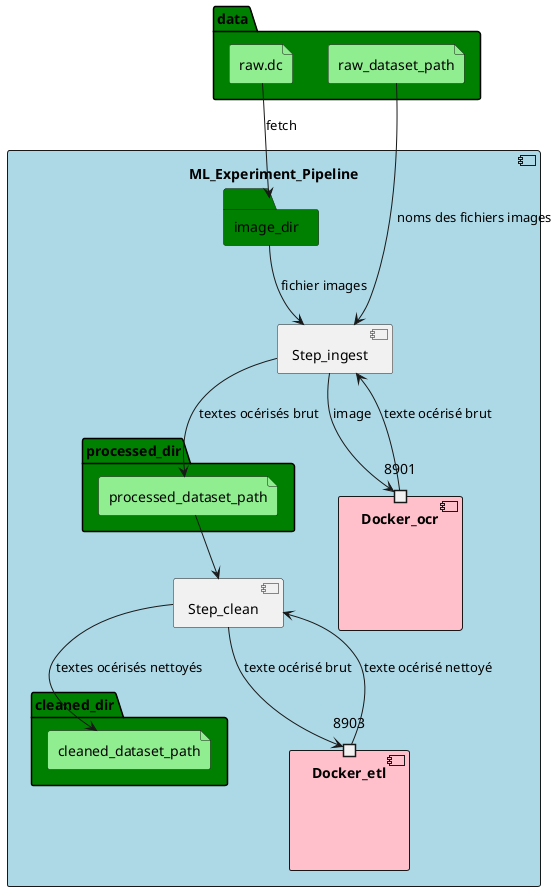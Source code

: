 @startuml

' left to right direction 

folder data  #green {
  file "raw.dc" #lightgreen
  file raw_dataset_path #lightgreen
}

[ML_Experiment_Pipeline]
component ML_Experiment_Pipeline #lightblue {
  folder image_dir #green
  
  folder processed_dir #green {
    file processed_dataset_path #lightgreen
  }
  
  folder cleaned_dir #green {
    file cleaned_dataset_path  #lightgreen
    ' file X_train_path #lightgreen
    ' file X_test_path #lightgreen
    ' file y_train_path #lightgreen
    ' file y_test_path #lightgreen
    ' file X_test_path #lightgreen
    ' file y_test_path #lightgreen
    }

  ' file tfidf_vectorizer_path #lightgreen

  ' file model_path #lightgreen
  ' file evaluation_results_path #lightgreen

  [Step_ingest]
  component Step_ingest {
  }

  [Docker_ocr] 
  component Docker_ocr #pink {
    portin 8901
  }

  [Step_clean]
  component Step_ingest {
  }

  [Docker_etl]
  component Docker_etl  #pink {
    port 8903
  }

  ' [Step_preprocessing]
  ' component Step_preprocessing {
  ' }

  ' [Docker_preprocessing]
  ' component Docker_preprocessing  #pink {
  '   port 8904
  ' }

  ' [Step_train]
  ' component Step_train {
  ' }

  ' [Docker_train]
  ' component Docker_train  #pink {
  '   port 8905
  ' }

  ' [Step_evaluate]
  ' component Step_evaluate {
  ' }

  ' [Docker_evaluate]
  ' component Docker_evaluate  #pink {
  '   port 8906
  ' }

}

[raw.dc] --> image_dir : fetch
[raw_dataset_path] --> Step_ingest : noms des fichiers images
image_dir --> Step_ingest : fichier images
Step_ingest --> 8901 : image
Step_ingest <-- 8901 : texte océrisé brut
Step_ingest --> processed_dataset_path : textes océrisés brut

processed_dataset_path --> Step_clean
Step_clean --> 8903 : texte océrisé brut
Step_clean <-- 8903 : texte océrisé nettoyé
Step_clean --> cleaned_dataset_path : textes océrisés nettoyés

' cleaned_dataset_path --> Step_preprocessing
' Step_preprocessing --> 8904
' Step_preprocessing <-- 8904
' Step_preprocessing --> tfidf_vectorizer_path : vectorizer
' Step_preprocessing --> X_train_path
' Step_preprocessing --> y_train_path
' Step_preprocessing --> X_test_path
' Step_preprocessing --> y_test_path

' tfidf_vectorizer_path --> Step_train
' X_train_path --> Step_train
' y_train_path --> Step_train
' Step_train --> 8905
' Step_train <-- 8905
' Step_train --> model_path

' X_test_path --> Step_evaluate
' y_test_path --> Step_evaluate
' model_path --> Step_evaluate
' Step_evaluate --> 8906
' Step_evaluate <-- 8906
' Step_evaluate --> evaluation_results_path

@enduml